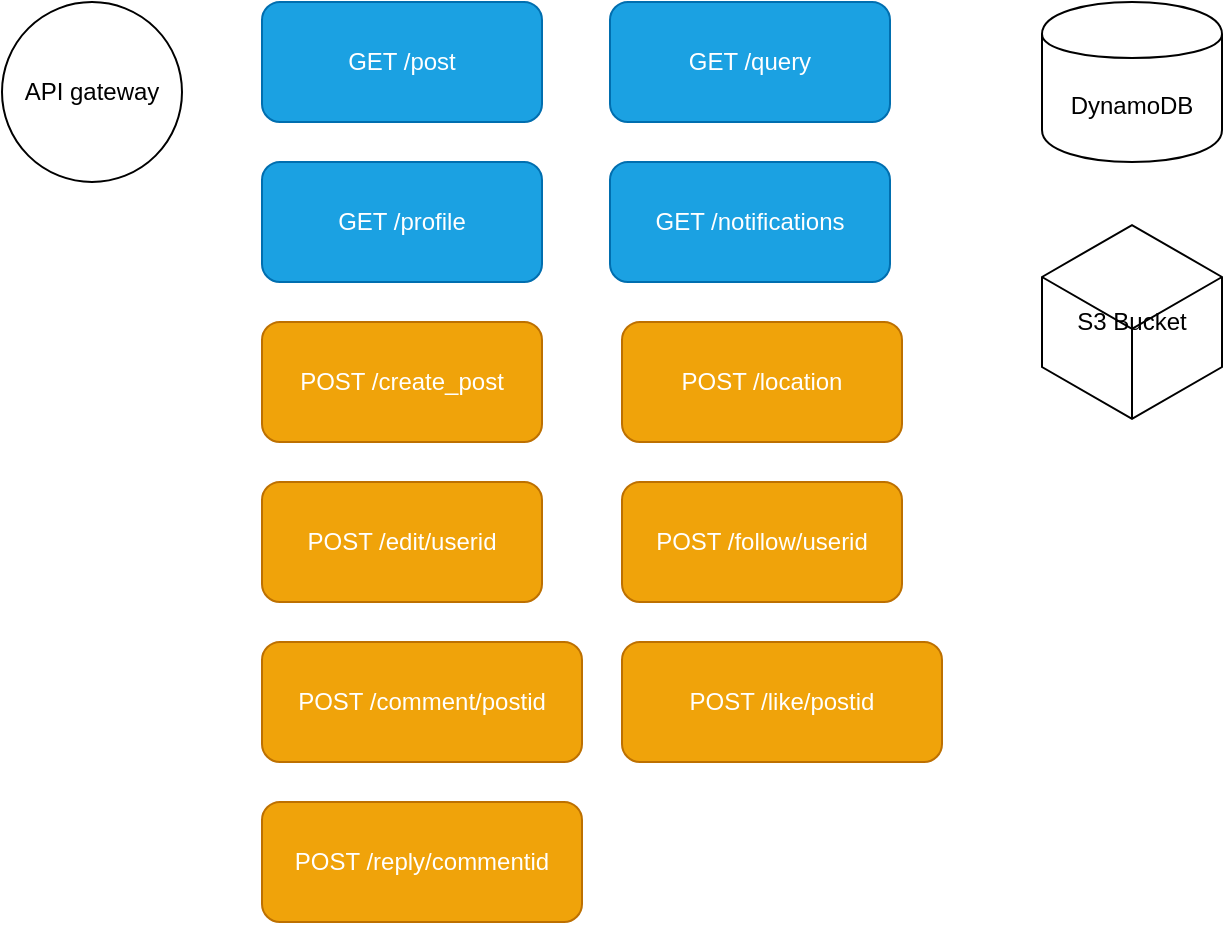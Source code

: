 <mxfile version="13.1.3">
    <diagram id="6hGFLwfOUW9BJ-s0fimq" name="Page-1">
        <mxGraphModel dx="771" dy="617" grid="1" gridSize="10" guides="1" tooltips="1" connect="1" arrows="1" fold="1" page="1" pageScale="1" pageWidth="827" pageHeight="1169" math="0" shadow="0">
            <root>
                <mxCell id="0"/>
                <mxCell id="1" parent="0"/>
                <mxCell id="2" value="POST /create_post" style="rounded=1;whiteSpace=wrap;html=1;fillColor=#f0a30a;strokeColor=#BD7000;fontColor=#ffffff;" vertex="1" parent="1">
                    <mxGeometry x="170" y="200" width="140" height="60" as="geometry"/>
                </mxCell>
                <mxCell id="3" value="GET /post" style="rounded=1;whiteSpace=wrap;html=1;fillColor=#1ba1e2;strokeColor=#006EAF;fontColor=#ffffff;" vertex="1" parent="1">
                    <mxGeometry x="170" y="40" width="140" height="60" as="geometry"/>
                </mxCell>
                <mxCell id="4" value="DynamoDB" style="shape=cylinder;whiteSpace=wrap;html=1;boundedLbl=1;backgroundOutline=1;" vertex="1" parent="1">
                    <mxGeometry x="560" y="40" width="90" height="80" as="geometry"/>
                </mxCell>
                <mxCell id="5" value="API gateway" style="ellipse;whiteSpace=wrap;html=1;aspect=fixed;" vertex="1" parent="1">
                    <mxGeometry x="40" y="40" width="90" height="90" as="geometry"/>
                </mxCell>
                <mxCell id="7" value="GET /profile" style="rounded=1;whiteSpace=wrap;html=1;fillColor=#1ba1e2;strokeColor=#006EAF;fontColor=#ffffff;" vertex="1" parent="1">
                    <mxGeometry x="170" y="120" width="140" height="60" as="geometry"/>
                </mxCell>
                <mxCell id="8" value="S3 Bucket" style="html=1;whiteSpace=wrap;aspect=fixed;shape=isoCube;backgroundOutline=1;" vertex="1" parent="1">
                    <mxGeometry x="560" y="150" width="90" height="100" as="geometry"/>
                </mxCell>
                <mxCell id="9" value="POST /edit/userid" style="rounded=1;whiteSpace=wrap;html=1;fillColor=#f0a30a;strokeColor=#BD7000;fontColor=#ffffff;" vertex="1" parent="1">
                    <mxGeometry x="170" y="280" width="140" height="60" as="geometry"/>
                </mxCell>
                <mxCell id="10" value="POST /comment/postid" style="rounded=1;whiteSpace=wrap;html=1;fillColor=#f0a30a;strokeColor=#BD7000;fontColor=#ffffff;" vertex="1" parent="1">
                    <mxGeometry x="170" y="360" width="160" height="60" as="geometry"/>
                </mxCell>
                <mxCell id="11" value="POST /reply/commentid" style="rounded=1;whiteSpace=wrap;html=1;fillColor=#f0a30a;strokeColor=#BD7000;fontColor=#ffffff;" vertex="1" parent="1">
                    <mxGeometry x="170" y="440" width="160" height="60" as="geometry"/>
                </mxCell>
                <mxCell id="12" value="POST /like/postid" style="rounded=1;whiteSpace=wrap;html=1;fillColor=#f0a30a;strokeColor=#BD7000;fontColor=#ffffff;" vertex="1" parent="1">
                    <mxGeometry x="350" y="360" width="160" height="60" as="geometry"/>
                </mxCell>
                <mxCell id="13" value="GET /notifications" style="rounded=1;whiteSpace=wrap;html=1;fillColor=#1ba1e2;strokeColor=#006EAF;fontColor=#ffffff;" vertex="1" parent="1">
                    <mxGeometry x="344" y="120" width="140" height="60" as="geometry"/>
                </mxCell>
                <mxCell id="14" value="POST /follow/userid" style="rounded=1;whiteSpace=wrap;html=1;fillColor=#f0a30a;strokeColor=#BD7000;fontColor=#ffffff;" vertex="1" parent="1">
                    <mxGeometry x="350" y="280" width="140" height="60" as="geometry"/>
                </mxCell>
                <mxCell id="15" value="POST /location" style="rounded=1;whiteSpace=wrap;html=1;fillColor=#f0a30a;strokeColor=#BD7000;fontColor=#ffffff;" vertex="1" parent="1">
                    <mxGeometry x="350" y="200" width="140" height="60" as="geometry"/>
                </mxCell>
                <mxCell id="16" value="GET /query" style="rounded=1;whiteSpace=wrap;html=1;fillColor=#1ba1e2;strokeColor=#006EAF;fontColor=#ffffff;" vertex="1" parent="1">
                    <mxGeometry x="344" y="40" width="140" height="60" as="geometry"/>
                </mxCell>
            </root>
        </mxGraphModel>
    </diagram>
</mxfile>